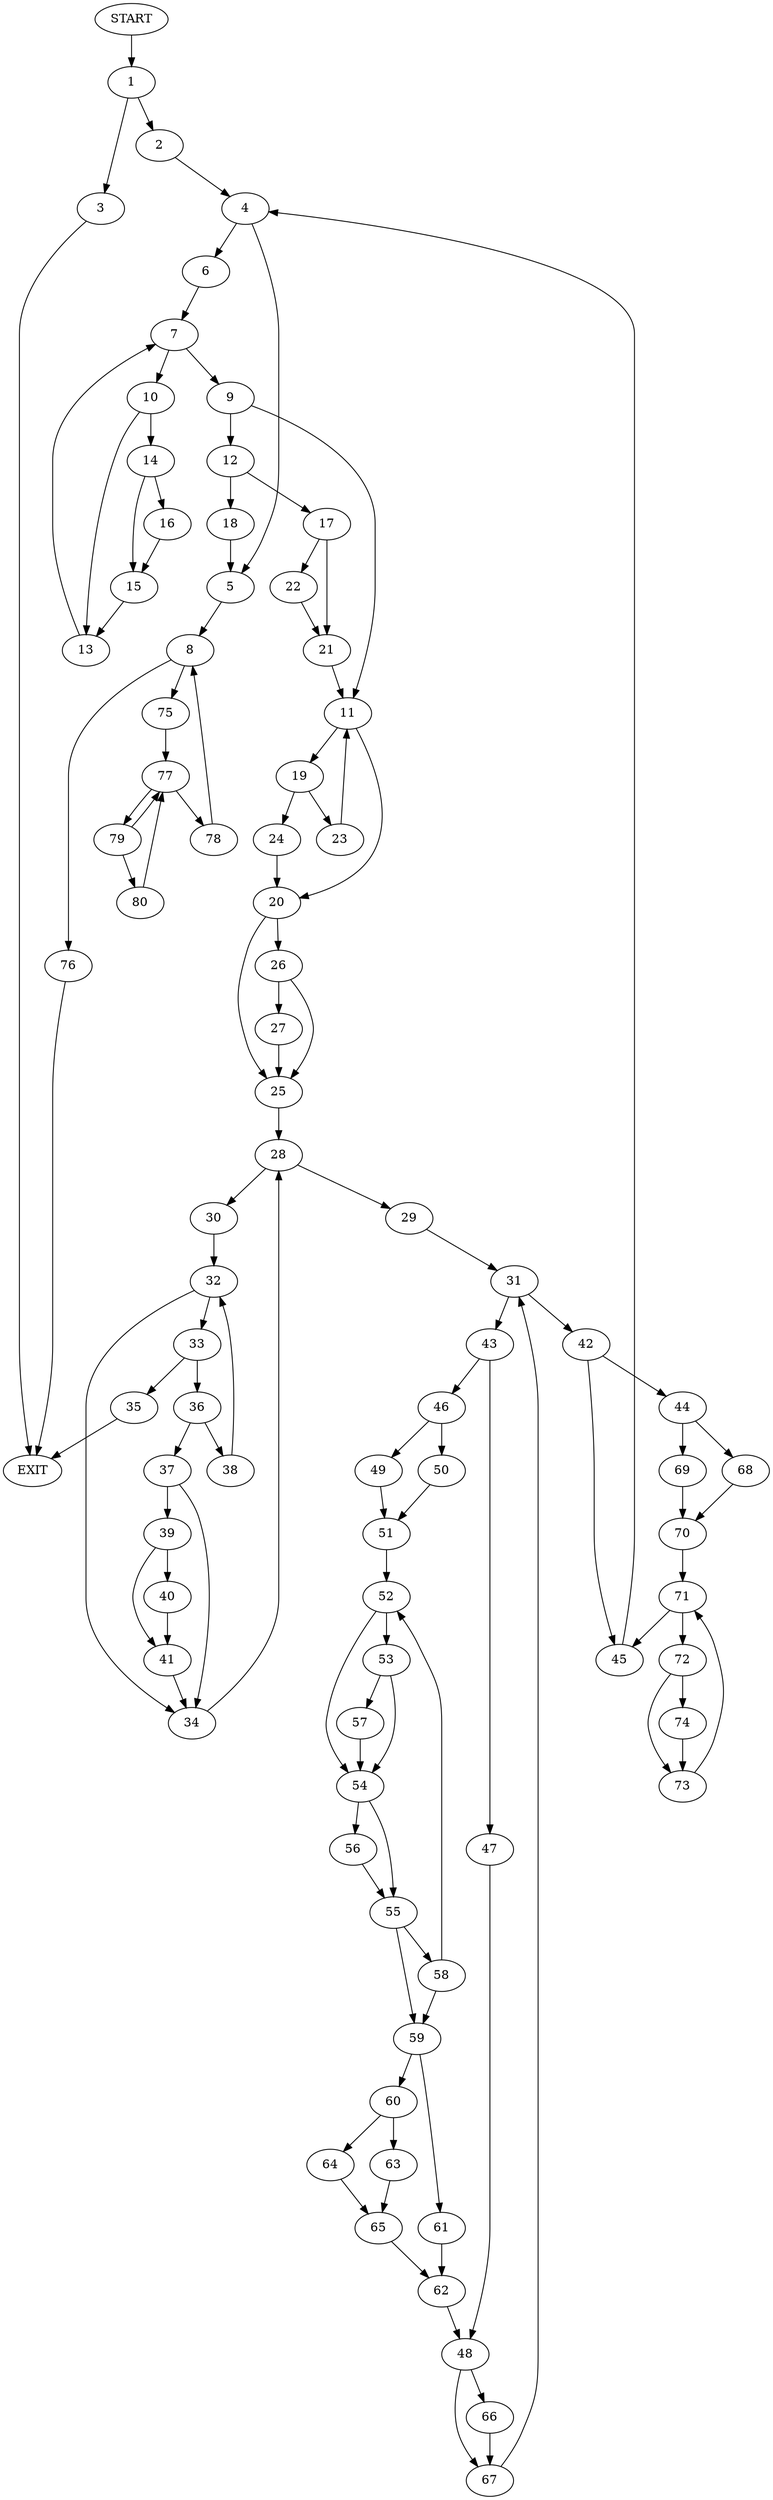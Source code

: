 digraph {
0 [label="START"]
81 [label="EXIT"]
0 -> 1
1 -> 2
1 -> 3
2 -> 4
3 -> 81
4 -> 5
4 -> 6
6 -> 7
5 -> 8
7 -> 9
7 -> 10
9 -> 11
9 -> 12
10 -> 13
10 -> 14
14 -> 15
14 -> 16
13 -> 7
15 -> 13
16 -> 15
12 -> 17
12 -> 18
11 -> 19
11 -> 20
17 -> 21
17 -> 22
18 -> 5
22 -> 21
21 -> 11
19 -> 23
19 -> 24
20 -> 25
20 -> 26
24 -> 20
23 -> 11
26 -> 25
26 -> 27
25 -> 28
27 -> 25
28 -> 29
28 -> 30
29 -> 31
30 -> 32
32 -> 33
32 -> 34
33 -> 35
33 -> 36
34 -> 28
35 -> 81
36 -> 37
36 -> 38
38 -> 32
37 -> 39
37 -> 34
39 -> 40
39 -> 41
41 -> 34
40 -> 41
31 -> 42
31 -> 43
42 -> 44
42 -> 45
43 -> 46
43 -> 47
47 -> 48
46 -> 49
46 -> 50
49 -> 51
50 -> 51
51 -> 52
52 -> 53
52 -> 54
54 -> 55
54 -> 56
53 -> 57
53 -> 54
57 -> 54
55 -> 58
55 -> 59
56 -> 55
58 -> 59
58 -> 52
59 -> 60
59 -> 61
61 -> 62
60 -> 63
60 -> 64
62 -> 48
63 -> 65
64 -> 65
65 -> 62
48 -> 66
48 -> 67
67 -> 31
66 -> 67
44 -> 68
44 -> 69
45 -> 4
69 -> 70
68 -> 70
70 -> 71
71 -> 72
71 -> 45
72 -> 73
72 -> 74
73 -> 71
74 -> 73
8 -> 75
8 -> 76
76 -> 81
75 -> 77
77 -> 78
77 -> 79
78 -> 8
79 -> 77
79 -> 80
80 -> 77
}
